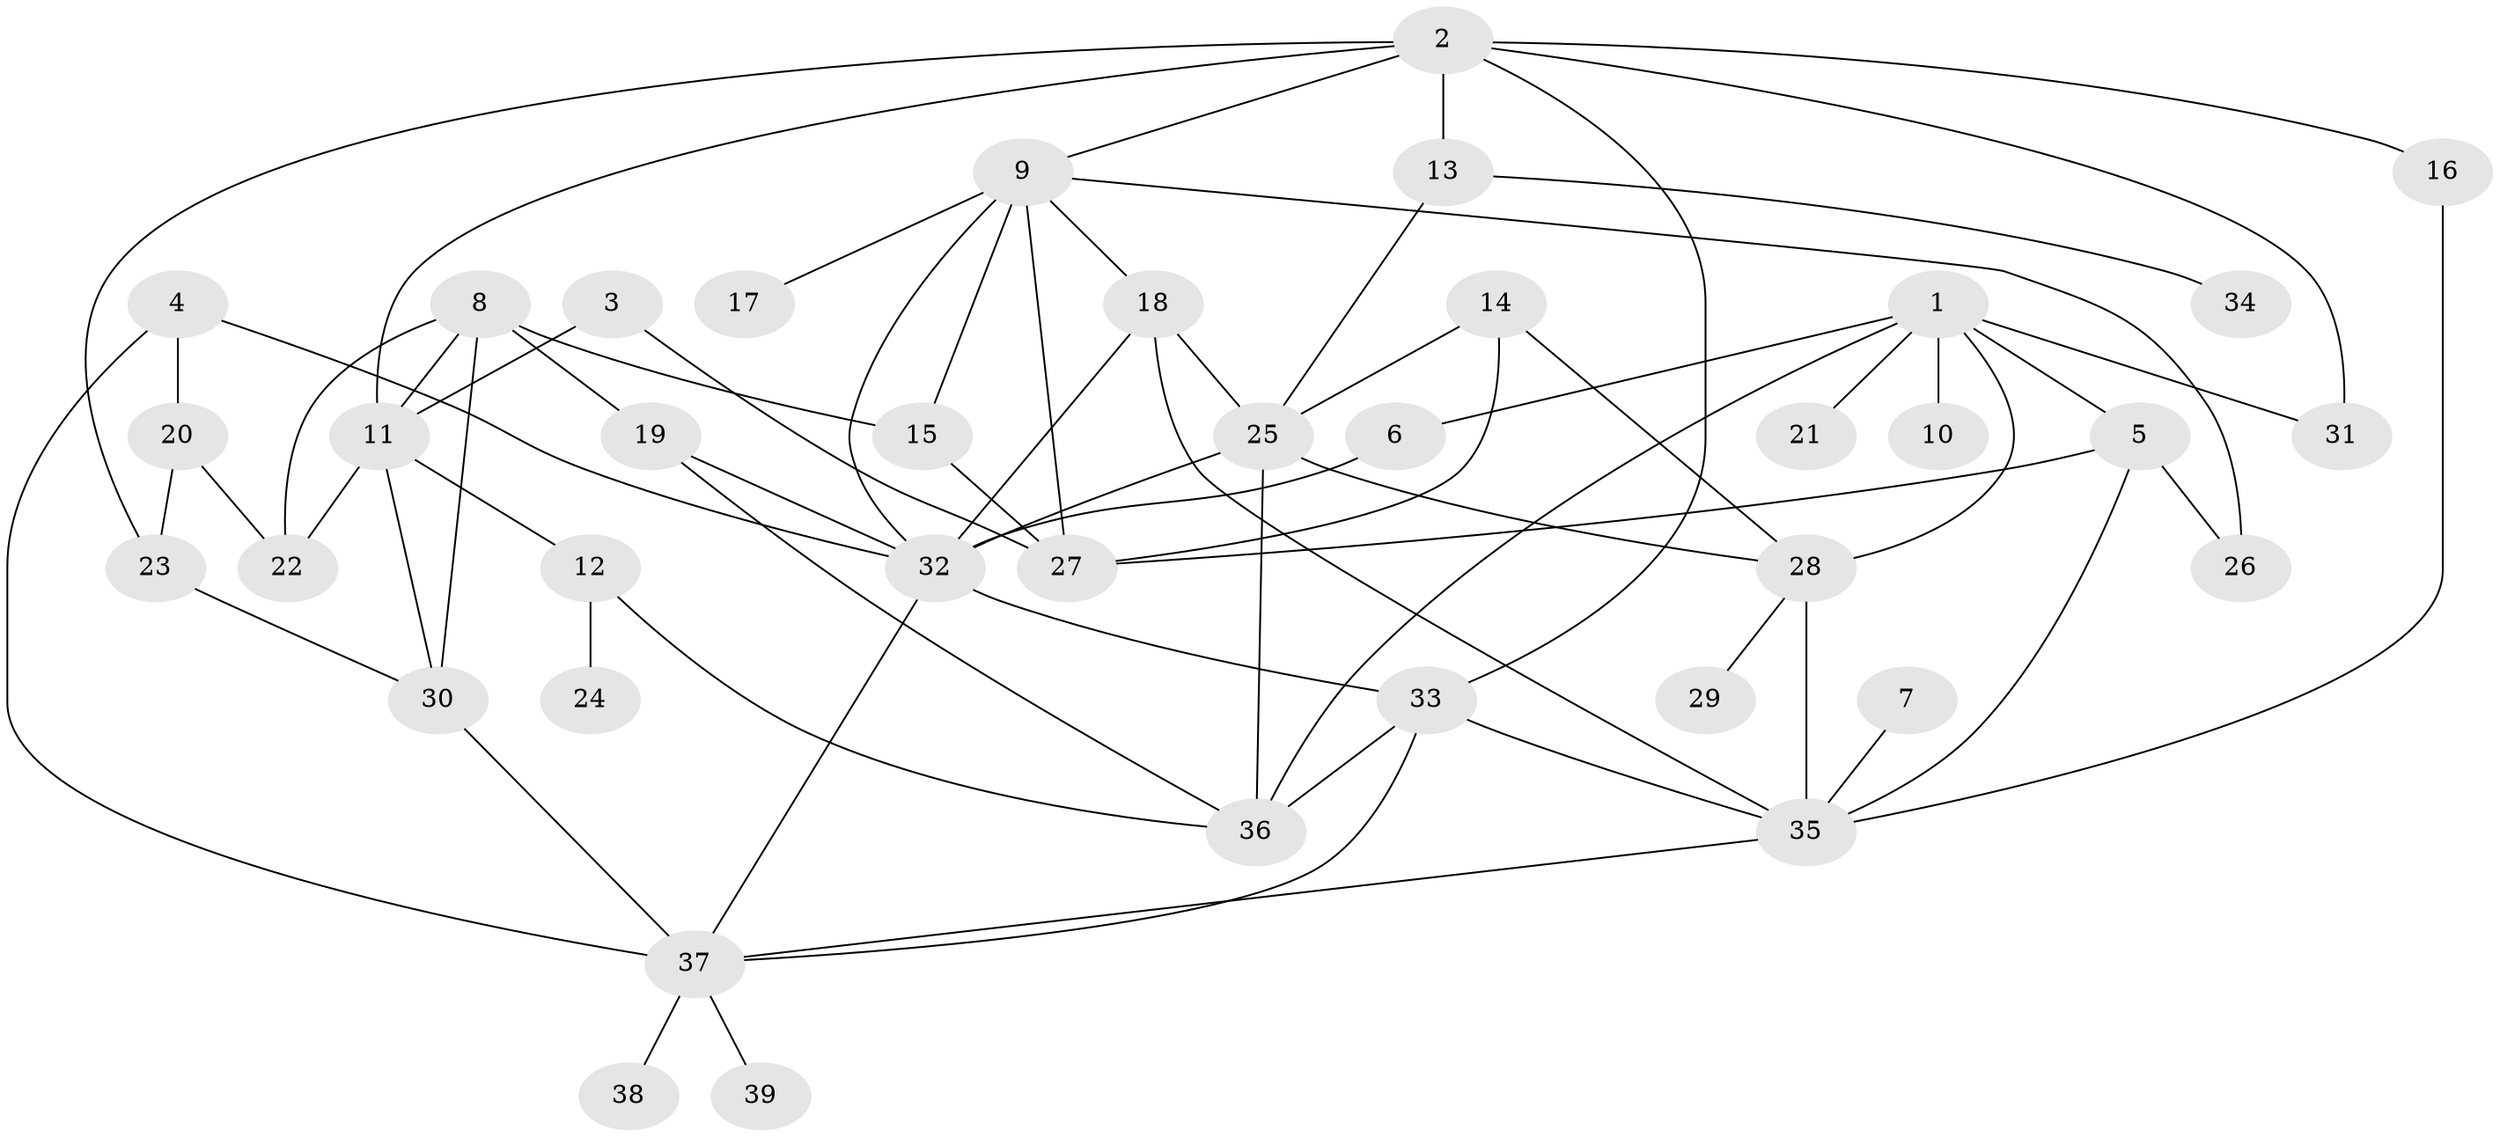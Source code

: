 // original degree distribution, {5: 0.038461538461538464, 4: 0.16666666666666666, 6: 0.038461538461538464, 7: 0.02564102564102564, 2: 0.21794871794871795, 3: 0.2564102564102564, 1: 0.24358974358974358, 8: 0.01282051282051282}
// Generated by graph-tools (version 1.1) at 2025/25/03/09/25 03:25:32]
// undirected, 39 vertices, 69 edges
graph export_dot {
graph [start="1"]
  node [color=gray90,style=filled];
  1;
  2;
  3;
  4;
  5;
  6;
  7;
  8;
  9;
  10;
  11;
  12;
  13;
  14;
  15;
  16;
  17;
  18;
  19;
  20;
  21;
  22;
  23;
  24;
  25;
  26;
  27;
  28;
  29;
  30;
  31;
  32;
  33;
  34;
  35;
  36;
  37;
  38;
  39;
  1 -- 5 [weight=1.0];
  1 -- 6 [weight=1.0];
  1 -- 10 [weight=1.0];
  1 -- 21 [weight=1.0];
  1 -- 28 [weight=1.0];
  1 -- 31 [weight=1.0];
  1 -- 36 [weight=1.0];
  2 -- 9 [weight=1.0];
  2 -- 11 [weight=1.0];
  2 -- 13 [weight=1.0];
  2 -- 16 [weight=1.0];
  2 -- 23 [weight=1.0];
  2 -- 31 [weight=1.0];
  2 -- 33 [weight=1.0];
  3 -- 11 [weight=1.0];
  3 -- 27 [weight=1.0];
  4 -- 20 [weight=2.0];
  4 -- 32 [weight=1.0];
  4 -- 37 [weight=1.0];
  5 -- 26 [weight=1.0];
  5 -- 27 [weight=1.0];
  5 -- 35 [weight=1.0];
  6 -- 32 [weight=1.0];
  7 -- 35 [weight=1.0];
  8 -- 11 [weight=1.0];
  8 -- 15 [weight=1.0];
  8 -- 19 [weight=1.0];
  8 -- 22 [weight=1.0];
  8 -- 30 [weight=1.0];
  9 -- 15 [weight=1.0];
  9 -- 17 [weight=1.0];
  9 -- 18 [weight=1.0];
  9 -- 26 [weight=1.0];
  9 -- 27 [weight=1.0];
  9 -- 32 [weight=1.0];
  11 -- 12 [weight=1.0];
  11 -- 22 [weight=1.0];
  11 -- 30 [weight=1.0];
  12 -- 24 [weight=1.0];
  12 -- 36 [weight=1.0];
  13 -- 25 [weight=1.0];
  13 -- 34 [weight=1.0];
  14 -- 25 [weight=1.0];
  14 -- 27 [weight=1.0];
  14 -- 28 [weight=1.0];
  15 -- 27 [weight=1.0];
  16 -- 35 [weight=1.0];
  18 -- 25 [weight=1.0];
  18 -- 32 [weight=1.0];
  18 -- 35 [weight=1.0];
  19 -- 32 [weight=1.0];
  19 -- 36 [weight=1.0];
  20 -- 22 [weight=1.0];
  20 -- 23 [weight=1.0];
  23 -- 30 [weight=1.0];
  25 -- 28 [weight=1.0];
  25 -- 32 [weight=1.0];
  25 -- 36 [weight=1.0];
  28 -- 29 [weight=1.0];
  28 -- 35 [weight=1.0];
  30 -- 37 [weight=1.0];
  32 -- 33 [weight=1.0];
  32 -- 37 [weight=2.0];
  33 -- 35 [weight=1.0];
  33 -- 36 [weight=1.0];
  33 -- 37 [weight=1.0];
  35 -- 37 [weight=1.0];
  37 -- 38 [weight=1.0];
  37 -- 39 [weight=1.0];
}
